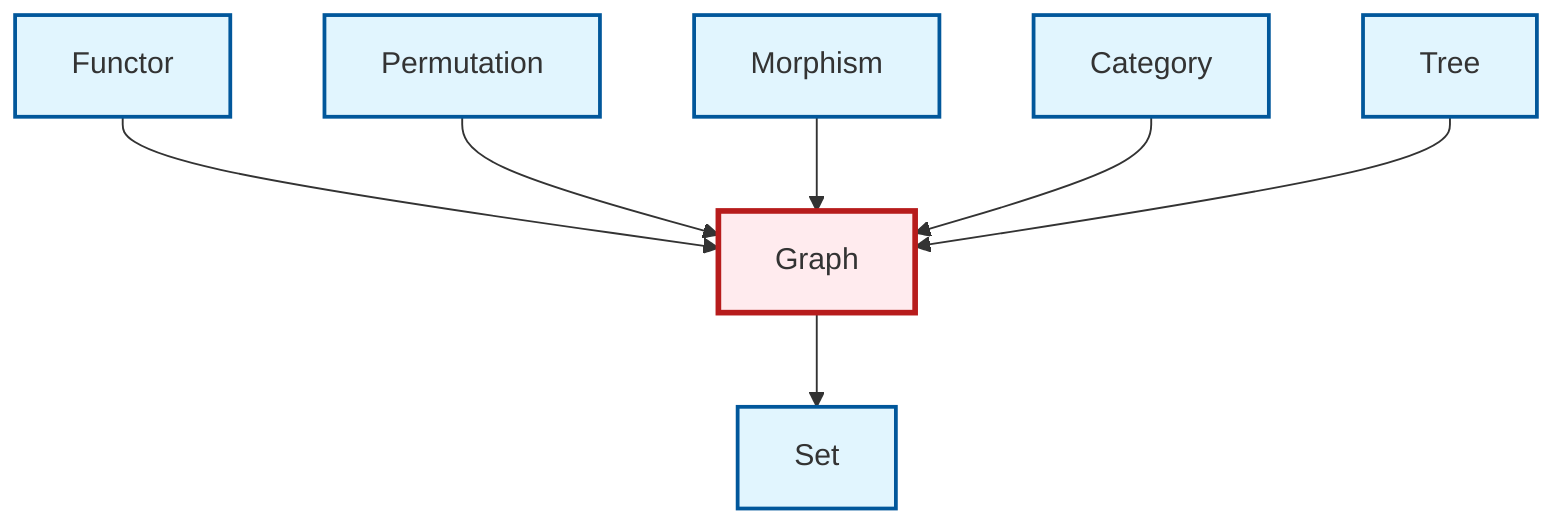 graph TD
    classDef definition fill:#e1f5fe,stroke:#01579b,stroke-width:2px
    classDef theorem fill:#f3e5f5,stroke:#4a148c,stroke-width:2px
    classDef axiom fill:#fff3e0,stroke:#e65100,stroke-width:2px
    classDef example fill:#e8f5e9,stroke:#1b5e20,stroke-width:2px
    classDef current fill:#ffebee,stroke:#b71c1c,stroke-width:3px
    def-category["Category"]:::definition
    def-functor["Functor"]:::definition
    def-tree["Tree"]:::definition
    def-graph["Graph"]:::definition
    def-permutation["Permutation"]:::definition
    def-morphism["Morphism"]:::definition
    def-set["Set"]:::definition
    def-functor --> def-graph
    def-permutation --> def-graph
    def-graph --> def-set
    def-morphism --> def-graph
    def-category --> def-graph
    def-tree --> def-graph
    class def-graph current